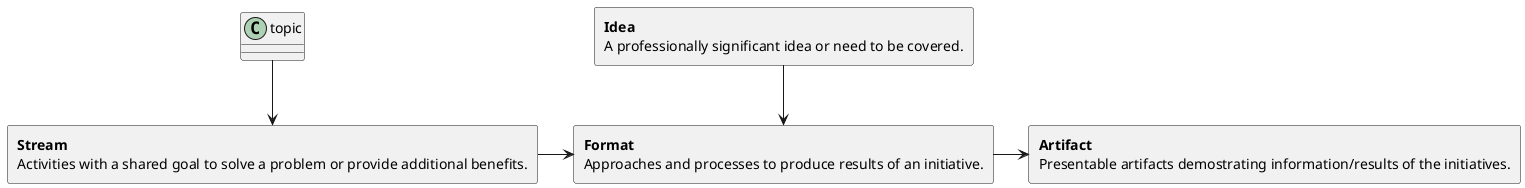 @startuml Idea Pool Value Stream
rectangle idea [
<b>Idea</b>
A professionally significant idea or need to be covered.
]
rectangle stream [
<b>Stream</b>
Activities with a shared goal to solve a problem or provide additional benefits.
]
rectangle format [
<b>Format</b>
Approaches and processes to produce results of an initiative.
]
rectangle artifact [
<b>Artifact</b>
Presentable artifacts demostrating information/results of the initiatives.
]

idea -down-> format
stream -right-> format
format -right-> artifact
topic -down-> stream
@enduml